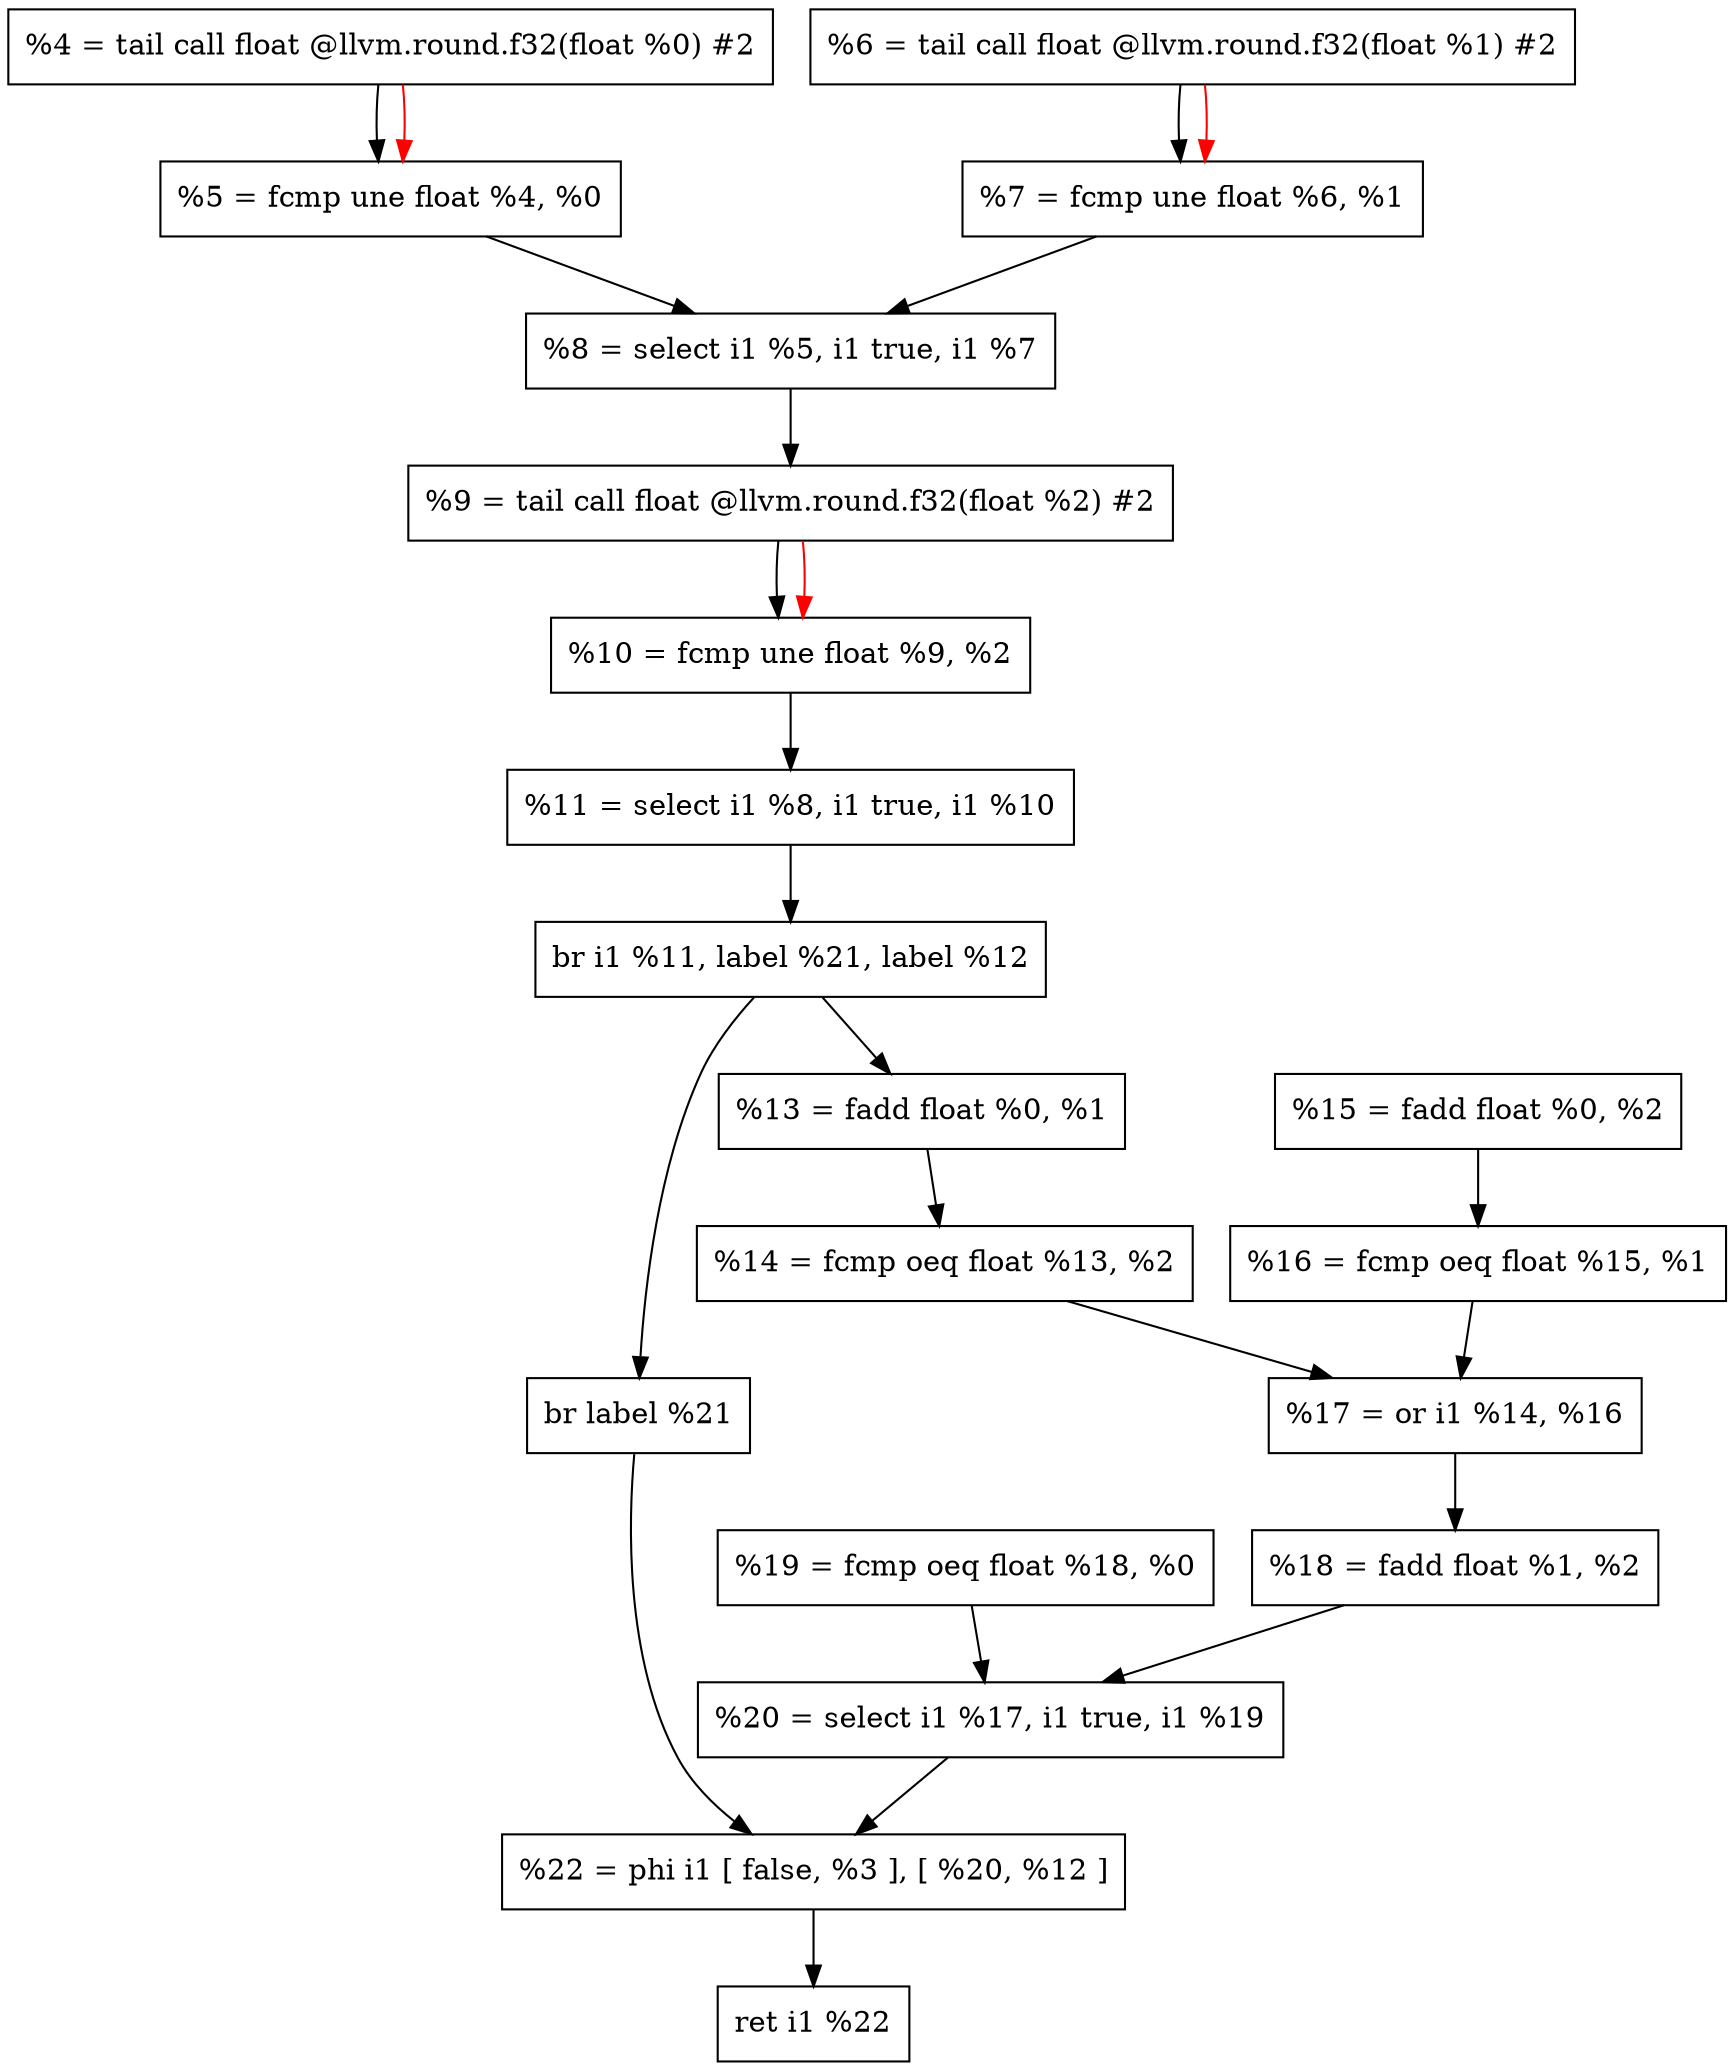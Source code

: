 digraph "DFG for'_Z7any_intfff' function" {
Node0x55a661e638a0[shape=record, label="  %4 = tail call float @llvm.round.f32(float %0) #2"];
Node0x55a661e63980[shape=record, label="  %5 = fcmp une float %4, %0"];
Node0x55a661e63a60[shape=record, label="  %6 = tail call float @llvm.round.f32(float %1) #2"];
Node0x55a661e63b40[shape=record, label="  %7 = fcmp une float %6, %1"];
Node0x55a661e63c20[shape=record, label="  %8 = select i1 %5, i1 true, i1 %7"];
Node0x55a661e63d00[shape=record, label="  %9 = tail call float @llvm.round.f32(float %2) #2"];
Node0x55a661e63de0[shape=record, label="  %10 = fcmp une float %9, %2"];
Node0x55a661e63ec0[shape=record, label="  %11 = select i1 %8, i1 true, i1 %10"];
Node0x55a661e63fa0[shape=record, label="  br i1 %11, label %21, label %12"];
Node0x55a661e64080[shape=record, label="  %13 = fadd float %0, %1"];
Node0x55a661e64160[shape=record, label="  %14 = fcmp oeq float %13, %2"];
Node0x55a661e64240[shape=record, label="  %15 = fadd float %0, %2"];
Node0x55a661e64320[shape=record, label="  %16 = fcmp oeq float %15, %1"];
Node0x55a661e64400[shape=record, label="  %17 = or i1 %14, %16"];
Node0x55a661e644e0[shape=record, label="  %18 = fadd float %1, %2"];
Node0x55a661e645c0[shape=record, label="  %19 = fcmp oeq float %18, %0"];
Node0x55a661e646a0[shape=record, label="  %20 = select i1 %17, i1 true, i1 %19"];
Node0x55a661e64780[shape=record, label="  br label %21"];
Node0x55a661e64860[shape=record, label="  %22 = phi i1 [ false, %3 ], [ %20, %12 ]"];
Node0x55a661e64940[shape=record, label="  ret i1 %22"];
Node0x55a661e638a0 -> Node0x55a661e63980
Node0x55a661e63980 -> Node0x55a661e63c20
Node0x55a661e63a60 -> Node0x55a661e63b40
Node0x55a661e63b40 -> Node0x55a661e63c20
Node0x55a661e63c20 -> Node0x55a661e63d00
Node0x55a661e63d00 -> Node0x55a661e63de0
Node0x55a661e63de0 -> Node0x55a661e63ec0
Node0x55a661e63ec0 -> Node0x55a661e63fa0
Node0x55a661e63fa0 -> Node0x55a661e64080
Node0x55a661e63fa0 -> Node0x55a661e64780
Node0x55a661e64080 -> Node0x55a661e64160
Node0x55a661e64160 -> Node0x55a661e64400
Node0x55a661e64240 -> Node0x55a661e64320
Node0x55a661e64320 -> Node0x55a661e64400
Node0x55a661e64400 -> Node0x55a661e644e0
Node0x55a661e644e0 -> Node0x55a661e646a0
Node0x55a661e645c0 -> Node0x55a661e646a0
Node0x55a661e646a0 -> Node0x55a661e64860
Node0x55a661e64780 -> Node0x55a661e64860
Node0x55a661e64860 -> Node0x55a661e64940
edge [color=red]
Node0x55a661e638a0 -> Node0x55a661e63980
Node0x55a661e63a60 -> Node0x55a661e63b40
Node0x55a661e63d00 -> Node0x55a661e63de0
}